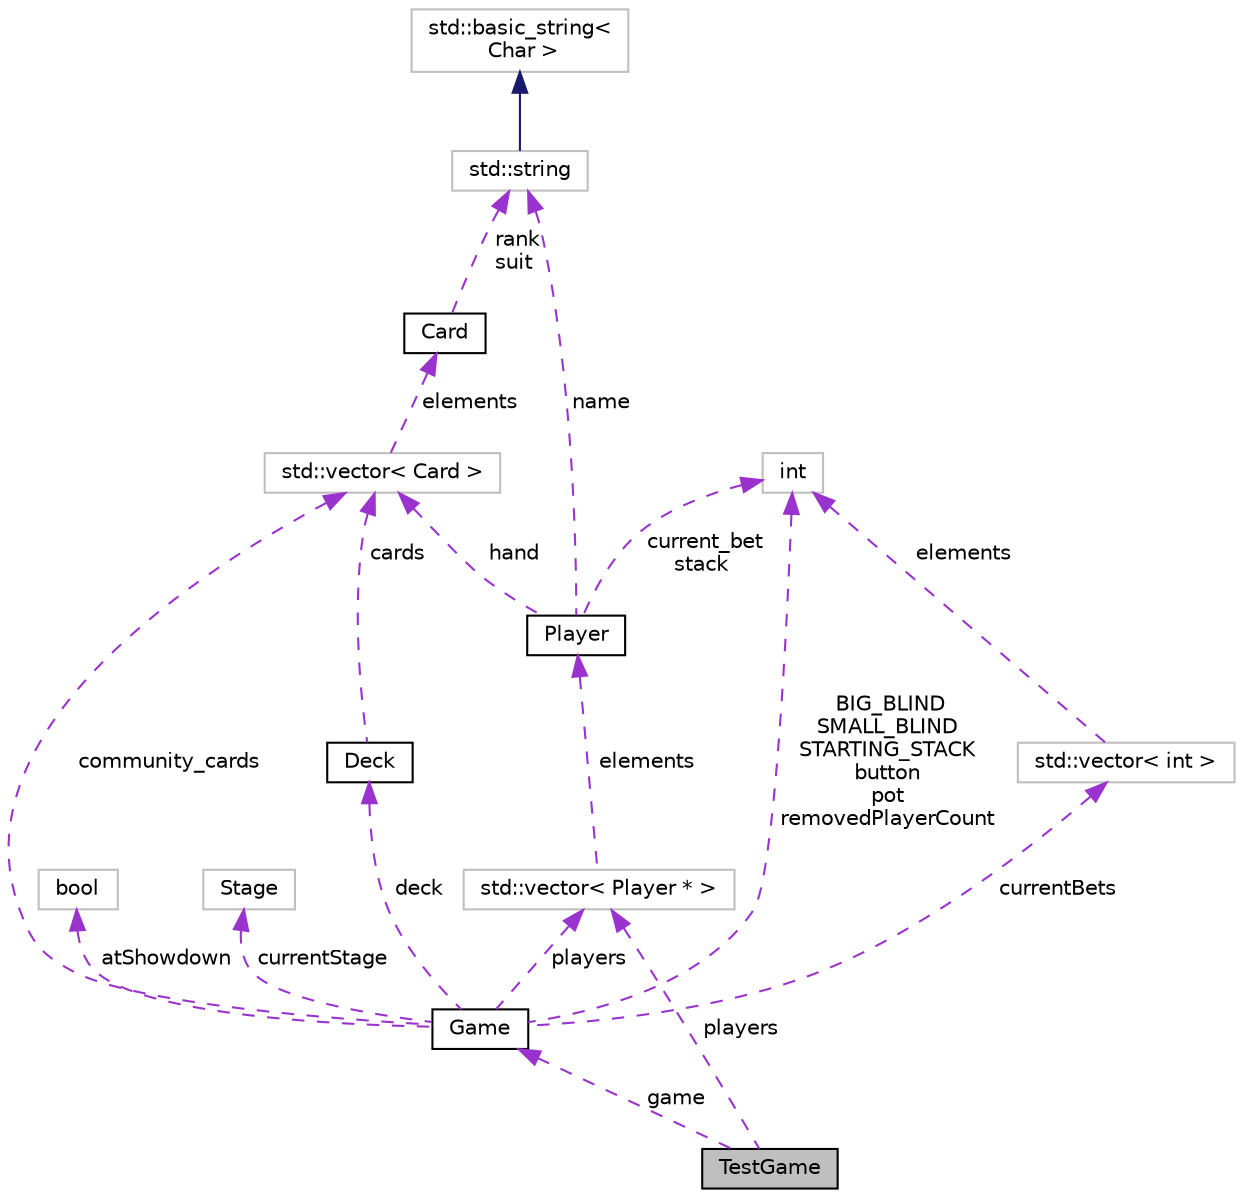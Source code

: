 digraph "TestGame"
{
 // INTERACTIVE_SVG=YES
 // LATEX_PDF_SIZE
  edge [fontname="Helvetica",fontsize="10",labelfontname="Helvetica",labelfontsize="10"];
  node [fontname="Helvetica",fontsize="10",shape=record];
  Node1 [label="TestGame",height=0.2,width=0.4,color="black", fillcolor="grey75", style="filled", fontcolor="black",tooltip=" "];
  Node2 -> Node1 [dir="back",color="darkorchid3",fontsize="10",style="dashed",label=" players" ,fontname="Helvetica"];
  Node2 [label="std::vector\< Player * \>",height=0.2,width=0.4,color="grey75", fillcolor="white", style="filled",tooltip=" "];
  Node3 -> Node2 [dir="back",color="darkorchid3",fontsize="10",style="dashed",label=" elements" ,fontname="Helvetica"];
  Node3 [label="Player",height=0.2,width=0.4,color="black", fillcolor="white", style="filled",URL="$class_player.html",tooltip="Represents a player in the poker game."];
  Node4 -> Node3 [dir="back",color="darkorchid3",fontsize="10",style="dashed",label=" hand" ,fontname="Helvetica"];
  Node4 [label="std::vector\< Card \>",height=0.2,width=0.4,color="grey75", fillcolor="white", style="filled",tooltip=" "];
  Node5 -> Node4 [dir="back",color="darkorchid3",fontsize="10",style="dashed",label=" elements" ,fontname="Helvetica"];
  Node5 [label="Card",height=0.2,width=0.4,color="black", fillcolor="white", style="filled",URL="$class_card.html",tooltip="Represents a single card in a deck of cards. Each card has a suit and a rank."];
  Node6 -> Node5 [dir="back",color="darkorchid3",fontsize="10",style="dashed",label=" rank\nsuit" ,fontname="Helvetica"];
  Node6 [label="std::string",height=0.2,width=0.4,color="grey75", fillcolor="white", style="filled",tooltip=" "];
  Node7 -> Node6 [dir="back",color="midnightblue",fontsize="10",style="solid",fontname="Helvetica"];
  Node7 [label="std::basic_string\<\l Char \>",height=0.2,width=0.4,color="grey75", fillcolor="white", style="filled",tooltip=" "];
  Node8 -> Node3 [dir="back",color="darkorchid3",fontsize="10",style="dashed",label=" current_bet\nstack" ,fontname="Helvetica"];
  Node8 [label="int",height=0.2,width=0.4,color="grey75", fillcolor="white", style="filled",tooltip=" "];
  Node6 -> Node3 [dir="back",color="darkorchid3",fontsize="10",style="dashed",label=" name" ,fontname="Helvetica"];
  Node9 -> Node1 [dir="back",color="darkorchid3",fontsize="10",style="dashed",label=" game" ,fontname="Helvetica"];
  Node9 [label="Game",height=0.2,width=0.4,color="black", fillcolor="white", style="filled",URL="$class_game.html",tooltip="Manages the state and flow of a poker game."];
  Node2 -> Node9 [dir="back",color="darkorchid3",fontsize="10",style="dashed",label=" players" ,fontname="Helvetica"];
  Node4 -> Node9 [dir="back",color="darkorchid3",fontsize="10",style="dashed",label=" community_cards" ,fontname="Helvetica"];
  Node10 -> Node9 [dir="back",color="darkorchid3",fontsize="10",style="dashed",label=" deck" ,fontname="Helvetica"];
  Node10 [label="Deck",height=0.2,width=0.4,color="black", fillcolor="white", style="filled",URL="$class_deck.html",tooltip="Represents a deck of playing cards, providing functionality to shuffle, deal, and manage the deck."];
  Node4 -> Node10 [dir="back",color="darkorchid3",fontsize="10",style="dashed",label=" cards" ,fontname="Helvetica"];
  Node8 -> Node9 [dir="back",color="darkorchid3",fontsize="10",style="dashed",label=" BIG_BLIND\nSMALL_BLIND\nSTARTING_STACK\nbutton\npot\nremovedPlayerCount" ,fontname="Helvetica"];
  Node11 -> Node9 [dir="back",color="darkorchid3",fontsize="10",style="dashed",label=" atShowdown" ,fontname="Helvetica"];
  Node11 [label="bool",height=0.2,width=0.4,color="grey75", fillcolor="white", style="filled",tooltip=" "];
  Node12 -> Node9 [dir="back",color="darkorchid3",fontsize="10",style="dashed",label=" currentStage" ,fontname="Helvetica"];
  Node12 [label="Stage",height=0.2,width=0.4,color="grey75", fillcolor="white", style="filled",tooltip=" "];
  Node13 -> Node9 [dir="back",color="darkorchid3",fontsize="10",style="dashed",label=" currentBets" ,fontname="Helvetica"];
  Node13 [label="std::vector\< int \>",height=0.2,width=0.4,color="grey75", fillcolor="white", style="filled",tooltip=" "];
  Node8 -> Node13 [dir="back",color="darkorchid3",fontsize="10",style="dashed",label=" elements" ,fontname="Helvetica"];
}

